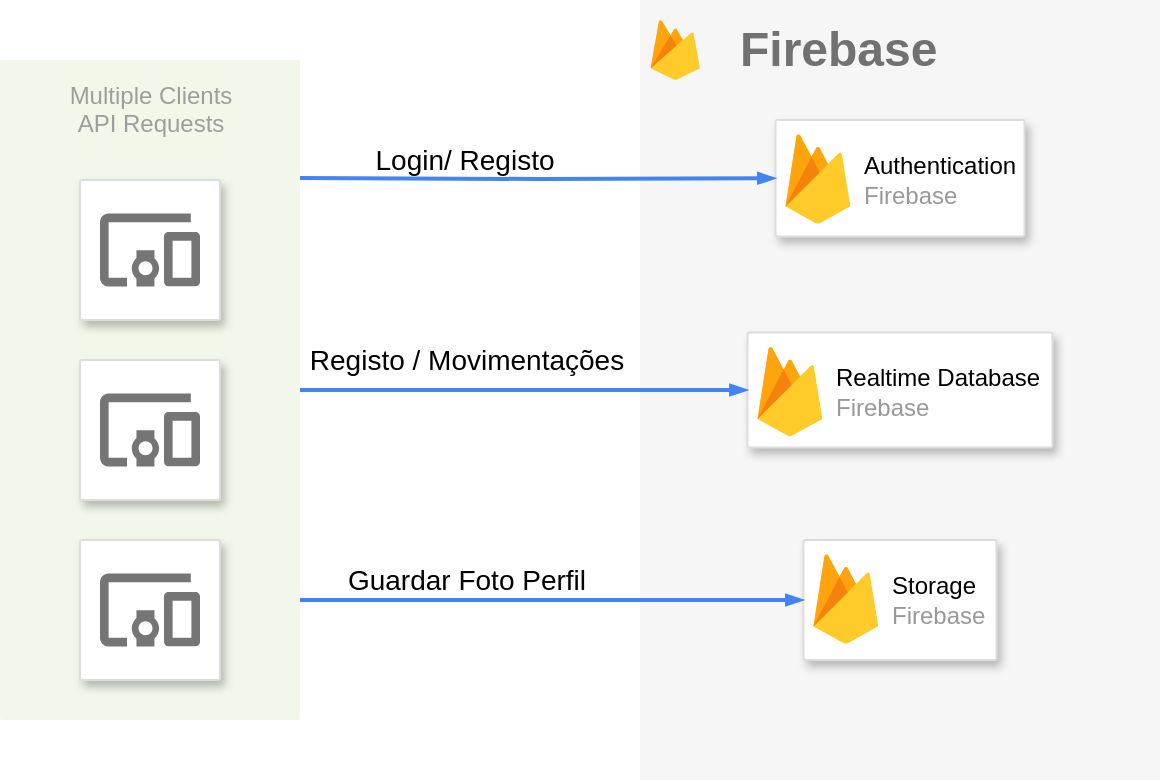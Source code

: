 <mxfile version="18.1.3" type="device"><diagram id="f106602c-feb2-e66a-4537-3a34d633f6aa" name="Page-1"><mxGraphModel dx="1422" dy="857" grid="1" gridSize="10" guides="1" tooltips="1" connect="1" arrows="1" fold="1" page="1" pageScale="1" pageWidth="1169" pageHeight="827" background="none" math="0" shadow="0"><root><mxCell id="0"/><mxCell id="1" parent="0"/><mxCell id="14" value="&lt;b&gt;&lt;font style=&quot;font-size: 24px;&quot;&gt;Firebase&lt;/font&gt;&lt;/b&gt;" style="fillColor=#F6F6F6;strokeColor=none;shadow=0;gradientColor=none;fontSize=14;align=left;spacing=10;fontColor=#717171;9E9E9E;verticalAlign=top;spacingTop=-4;fontStyle=0;spacingLeft=40;html=1;" parent="1" vertex="1"><mxGeometry x="500" y="90" width="260" height="390" as="geometry"/></mxCell><mxCell id="cacZpGCup_7iwd9xHpjZ-1007" value="" style="strokeColor=#dddddd;shadow=1;strokeWidth=1;rounded=1;absoluteArcSize=1;arcSize=2;" parent="14" vertex="1"><mxGeometry x="67.76" y="60" width="124.49" height="58.25" as="geometry"/></mxCell><mxCell id="cacZpGCup_7iwd9xHpjZ-1008" value="&lt;font color=&quot;#000000&quot;&gt;Authentication&lt;/font&gt;&lt;br&gt;Firebase" style="sketch=0;dashed=0;connectable=0;html=1;fillColor=#5184F3;strokeColor=none;shape=mxgraph.gcp2.firebase;part=1;labelPosition=right;verticalLabelPosition=middle;align=left;verticalAlign=middle;spacingLeft=5;fontColor=#999999;fontSize=12;" parent="cacZpGCup_7iwd9xHpjZ-1007" vertex="1"><mxGeometry width="32.4" height="45" relative="1" as="geometry"><mxPoint x="5" y="7" as="offset"/></mxGeometry></mxCell><mxCell id="cacZpGCup_7iwd9xHpjZ-1009" value="" style="strokeColor=#dddddd;shadow=1;strokeWidth=1;rounded=1;absoluteArcSize=1;arcSize=2;" parent="14" vertex="1"><mxGeometry x="53.78" y="166.29" width="152.45" height="57.42" as="geometry"/></mxCell><mxCell id="cacZpGCup_7iwd9xHpjZ-1010" value="&lt;font color=&quot;#000000&quot;&gt;Realtime Database&lt;br&gt;&lt;/font&gt;Firebase" style="sketch=0;dashed=0;connectable=0;html=1;fillColor=#5184F3;strokeColor=none;shape=mxgraph.gcp2.firebase;part=1;labelPosition=right;verticalLabelPosition=middle;align=left;verticalAlign=middle;spacingLeft=5;fontColor=#999999;fontSize=12;" parent="cacZpGCup_7iwd9xHpjZ-1009" vertex="1"><mxGeometry width="32.4" height="45" relative="1" as="geometry"><mxPoint x="5" y="7" as="offset"/></mxGeometry></mxCell><mxCell id="cacZpGCup_7iwd9xHpjZ-1011" value="" style="strokeColor=#dddddd;shadow=1;strokeWidth=1;rounded=1;absoluteArcSize=1;arcSize=2;" parent="14" vertex="1"><mxGeometry x="81.73" y="270" width="96.53" height="60" as="geometry"/></mxCell><mxCell id="cacZpGCup_7iwd9xHpjZ-1012" value="&lt;font color=&quot;#000000&quot;&gt;Storage&lt;/font&gt;&lt;br&gt;Firebase" style="sketch=0;dashed=0;connectable=0;html=1;fillColor=#5184F3;strokeColor=none;shape=mxgraph.gcp2.firebase;part=1;labelPosition=right;verticalLabelPosition=middle;align=left;verticalAlign=middle;spacingLeft=5;fontColor=#999999;fontSize=12;" parent="cacZpGCup_7iwd9xHpjZ-1011" vertex="1"><mxGeometry width="32.4" height="45" relative="1" as="geometry"><mxPoint x="5" y="7" as="offset"/></mxGeometry></mxCell><mxCell id="cacZpGCup_7iwd9xHpjZ-1026" value="" style="sketch=0;dashed=0;connectable=0;html=1;fillColor=#5184F3;strokeColor=none;shape=mxgraph.gcp2.firebase;part=1;labelPosition=right;verticalLabelPosition=middle;align=left;verticalAlign=middle;spacingLeft=5;fontColor=#999999;fontSize=12;" parent="14" vertex="1"><mxGeometry x="5.31" y="10" width="24.69" height="30" as="geometry"/></mxCell><mxCell id="997" value="&lt;div style=&quot;&quot;&gt;&lt;span style=&quot;background-color: initial;&quot;&gt;Multiple&amp;nbsp;&lt;/span&gt;&lt;span style=&quot;background-color: initial;&quot;&gt;Clients&lt;/span&gt;&lt;/div&gt;&lt;div style=&quot;&quot;&gt;&lt;span style=&quot;background-color: initial;&quot;&gt;API Requests&lt;/span&gt;&lt;/div&gt;" style="rounded=1;absoluteArcSize=1;arcSize=2;html=1;strokeColor=none;gradientColor=none;shadow=0;dashed=0;fontSize=12;fontColor=#9E9E9E;align=center;verticalAlign=top;spacing=10;spacingTop=-4;fillColor=#F1F8E9;" parent="1" vertex="1"><mxGeometry x="180" y="120" width="150" height="330" as="geometry"/></mxCell><mxCell id="985" value="" style="strokeColor=#dddddd;fillColor=#ffffff;shadow=1;strokeWidth=1;rounded=1;absoluteArcSize=1;arcSize=2;labelPosition=center;verticalLabelPosition=middle;align=center;verticalAlign=bottom;spacingLeft=0;fontColor=#999999;fontSize=12;whiteSpace=wrap;spacingBottom=2;html=1;" parent="1" vertex="1"><mxGeometry x="220" y="180" width="70" height="70" as="geometry"/></mxCell><mxCell id="986" value="" style="dashed=0;connectable=0;html=1;fillColor=#757575;strokeColor=none;shape=mxgraph.gcp2.mobile_devices;part=1;" parent="985" vertex="1"><mxGeometry x="0.5" width="50" height="36.5" relative="1" as="geometry"><mxPoint x="-25" y="16.75" as="offset"/></mxGeometry></mxCell><mxCell id="cacZpGCup_7iwd9xHpjZ-1017" value="" style="strokeColor=#dddddd;fillColor=#ffffff;shadow=1;strokeWidth=1;rounded=1;absoluteArcSize=1;arcSize=2;labelPosition=center;verticalLabelPosition=middle;align=center;verticalAlign=bottom;spacingLeft=0;fontColor=#999999;fontSize=12;whiteSpace=wrap;spacingBottom=2;html=1;" parent="1" vertex="1"><mxGeometry x="220" y="270" width="70" height="70" as="geometry"/></mxCell><mxCell id="cacZpGCup_7iwd9xHpjZ-1018" value="" style="dashed=0;connectable=0;html=1;fillColor=#757575;strokeColor=none;shape=mxgraph.gcp2.mobile_devices;part=1;" parent="cacZpGCup_7iwd9xHpjZ-1017" vertex="1"><mxGeometry x="0.5" width="50" height="36.5" relative="1" as="geometry"><mxPoint x="-25" y="16.75" as="offset"/></mxGeometry></mxCell><mxCell id="cacZpGCup_7iwd9xHpjZ-1019" value="" style="strokeColor=#dddddd;fillColor=#ffffff;shadow=1;strokeWidth=1;rounded=1;absoluteArcSize=1;arcSize=2;labelPosition=center;verticalLabelPosition=middle;align=center;verticalAlign=bottom;spacingLeft=0;fontColor=#999999;fontSize=12;whiteSpace=wrap;spacingBottom=2;html=1;" parent="1" vertex="1"><mxGeometry x="220" y="360" width="70" height="70" as="geometry"/></mxCell><mxCell id="cacZpGCup_7iwd9xHpjZ-1020" value="" style="dashed=0;connectable=0;html=1;fillColor=#757575;strokeColor=none;shape=mxgraph.gcp2.mobile_devices;part=1;" parent="cacZpGCup_7iwd9xHpjZ-1019" vertex="1"><mxGeometry x="0.5" width="50" height="36.5" relative="1" as="geometry"><mxPoint x="-25" y="16.75" as="offset"/></mxGeometry></mxCell><mxCell id="cacZpGCup_7iwd9xHpjZ-1021" value="" style="edgeStyle=orthogonalEdgeStyle;fontSize=12;html=1;endArrow=blockThin;endFill=1;rounded=0;strokeWidth=2;endSize=4;startSize=4;dashed=0;strokeColor=#4284F3;entryX=0;entryY=0.5;entryDx=0;entryDy=0;" parent="1" target="cacZpGCup_7iwd9xHpjZ-1007" edge="1"><mxGeometry width="100" relative="1" as="geometry"><mxPoint x="330" y="179" as="sourcePoint"/><mxPoint x="580" y="340" as="targetPoint"/></mxGeometry></mxCell><mxCell id="cacZpGCup_7iwd9xHpjZ-1027" value="&lt;font style=&quot;font-size: 14px;&quot;&gt;Login/ Registo&lt;/font&gt;" style="edgeLabel;html=1;align=center;verticalAlign=middle;resizable=0;points=[];fontSize=24;labelBackgroundColor=none;" parent="cacZpGCup_7iwd9xHpjZ-1021" vertex="1" connectable="0"><mxGeometry x="-0.126" relative="1" as="geometry"><mxPoint x="-22" y="-13" as="offset"/></mxGeometry></mxCell><mxCell id="cacZpGCup_7iwd9xHpjZ-1022" value="" style="edgeStyle=orthogonalEdgeStyle;fontSize=12;html=1;endArrow=blockThin;endFill=1;rounded=0;strokeWidth=2;endSize=4;startSize=4;dashed=0;strokeColor=#4284F3;entryX=0;entryY=0.5;entryDx=0;entryDy=0;exitX=1;exitY=0.5;exitDx=0;exitDy=0;" parent="1" source="997" target="cacZpGCup_7iwd9xHpjZ-1009" edge="1"><mxGeometry width="100" relative="1" as="geometry"><mxPoint x="330" y="299.9" as="sourcePoint"/><mxPoint x="600" y="300.025" as="targetPoint"/></mxGeometry></mxCell><mxCell id="cacZpGCup_7iwd9xHpjZ-1028" value="Registo / Movimentações" style="edgeLabel;html=1;align=center;verticalAlign=middle;resizable=0;points=[];fontSize=14;labelBackgroundColor=none;" parent="cacZpGCup_7iwd9xHpjZ-1022" vertex="1" connectable="0"><mxGeometry x="-0.082" y="-1" relative="1" as="geometry"><mxPoint x="-20" y="-16" as="offset"/></mxGeometry></mxCell><mxCell id="cacZpGCup_7iwd9xHpjZ-1023" value="" style="edgeStyle=orthogonalEdgeStyle;fontSize=12;html=1;endArrow=blockThin;endFill=1;rounded=0;strokeWidth=2;endSize=4;startSize=4;dashed=0;strokeColor=#4284F3;entryX=0;entryY=0.5;entryDx=0;entryDy=0;" parent="1" target="cacZpGCup_7iwd9xHpjZ-1011" edge="1"><mxGeometry width="100" relative="1" as="geometry"><mxPoint x="330" y="390" as="sourcePoint"/><mxPoint x="585" y="400" as="targetPoint"/><Array as="points"><mxPoint x="330" y="390"/></Array></mxGeometry></mxCell><mxCell id="cacZpGCup_7iwd9xHpjZ-1030" value="Guardar Foto Perfil" style="edgeLabel;html=1;align=center;verticalAlign=middle;resizable=0;points=[];fontSize=14;labelBackgroundColor=none;" parent="cacZpGCup_7iwd9xHpjZ-1023" vertex="1" connectable="0"><mxGeometry x="-0.03" y="2" relative="1" as="geometry"><mxPoint x="-39" y="-8" as="offset"/></mxGeometry></mxCell></root></mxGraphModel></diagram></mxfile>